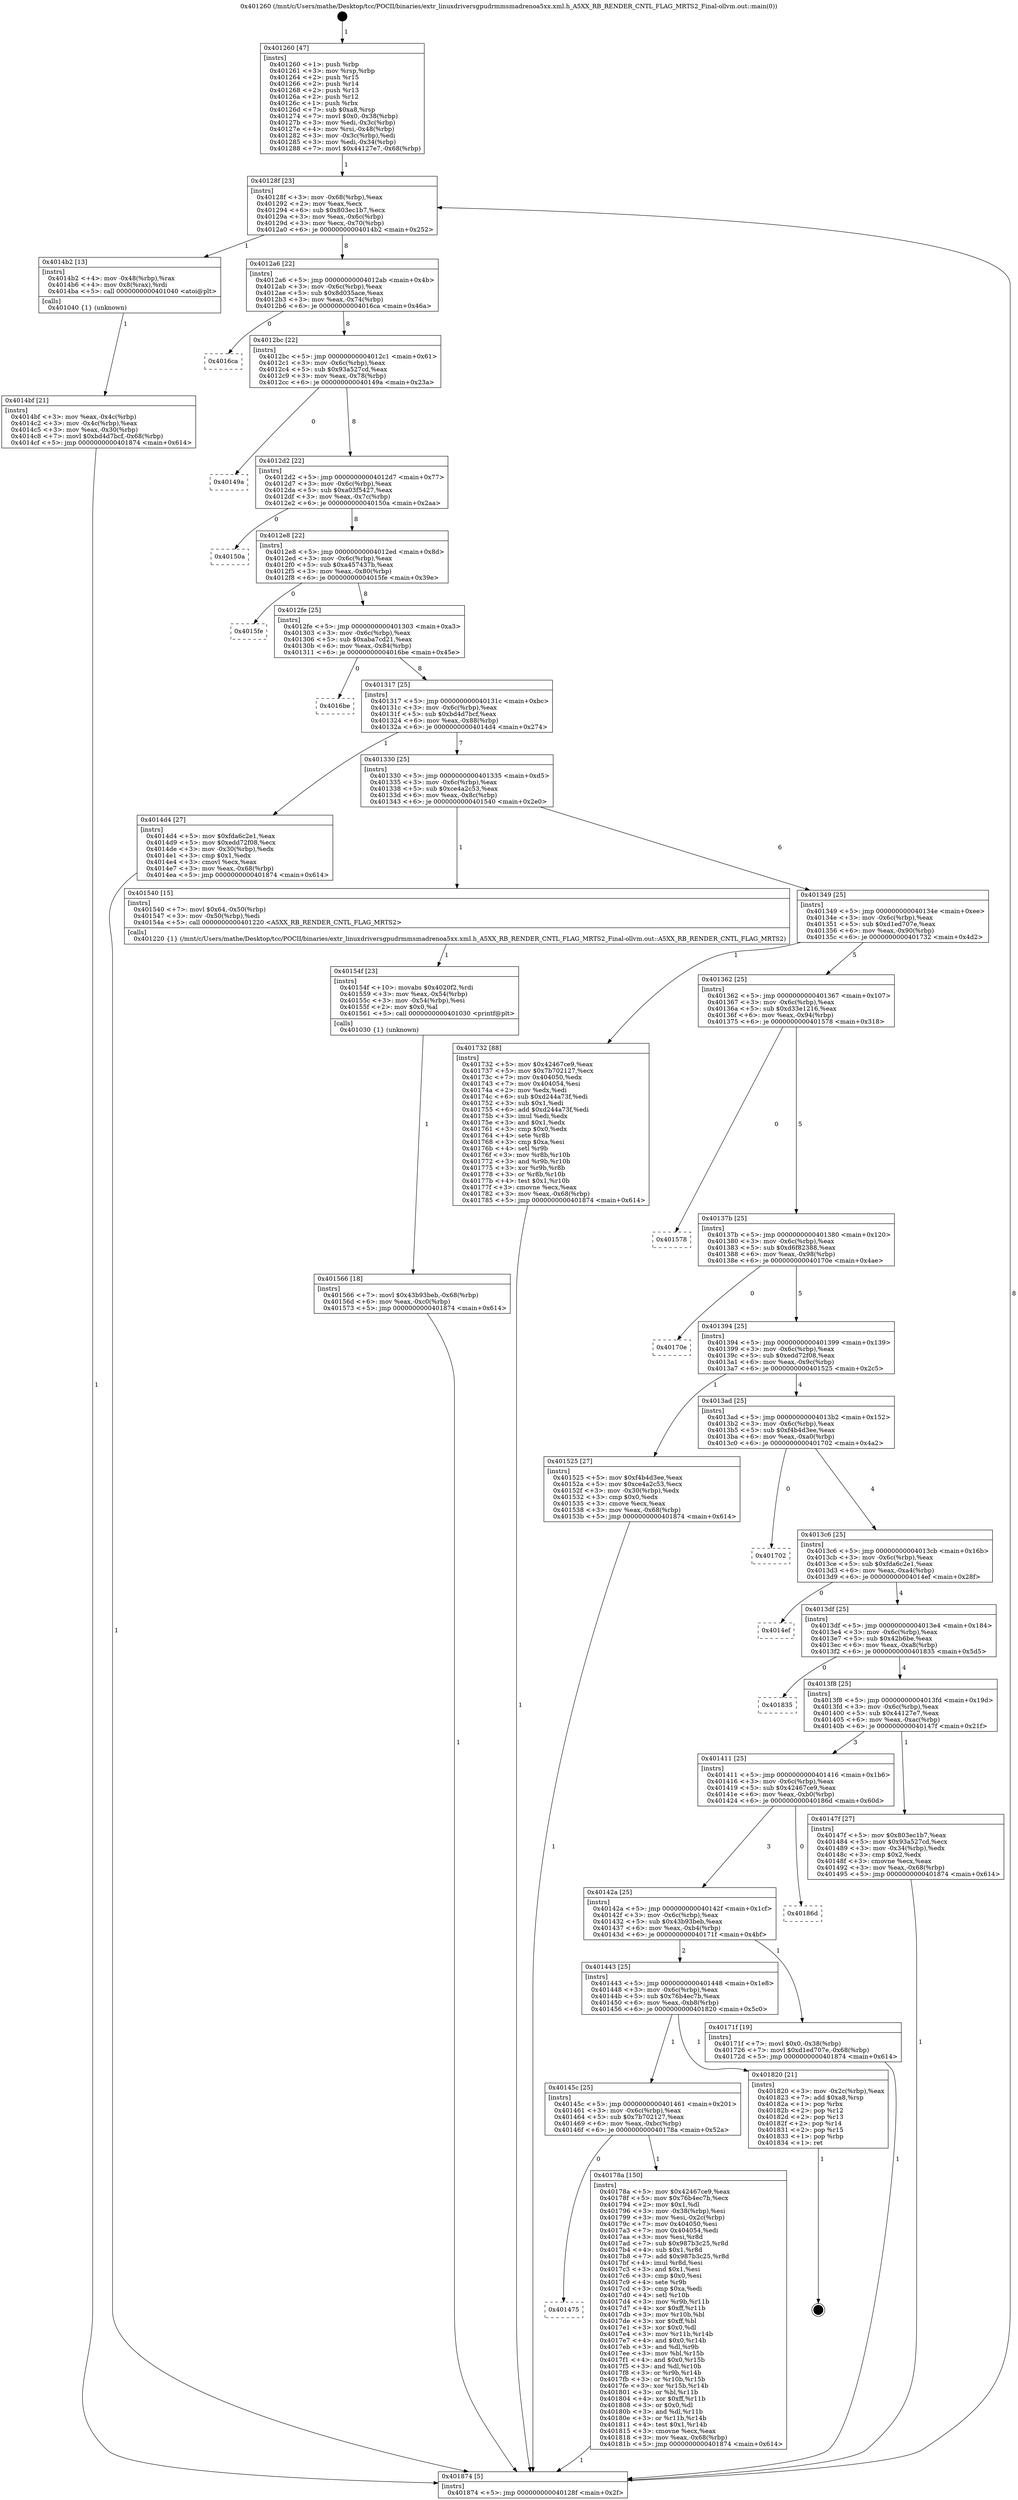 digraph "0x401260" {
  label = "0x401260 (/mnt/c/Users/mathe/Desktop/tcc/POCII/binaries/extr_linuxdriversgpudrmmsmadrenoa5xx.xml.h_A5XX_RB_RENDER_CNTL_FLAG_MRTS2_Final-ollvm.out::main(0))"
  labelloc = "t"
  node[shape=record]

  Entry [label="",width=0.3,height=0.3,shape=circle,fillcolor=black,style=filled]
  "0x40128f" [label="{
     0x40128f [23]\l
     | [instrs]\l
     &nbsp;&nbsp;0x40128f \<+3\>: mov -0x68(%rbp),%eax\l
     &nbsp;&nbsp;0x401292 \<+2\>: mov %eax,%ecx\l
     &nbsp;&nbsp;0x401294 \<+6\>: sub $0x803ec1b7,%ecx\l
     &nbsp;&nbsp;0x40129a \<+3\>: mov %eax,-0x6c(%rbp)\l
     &nbsp;&nbsp;0x40129d \<+3\>: mov %ecx,-0x70(%rbp)\l
     &nbsp;&nbsp;0x4012a0 \<+6\>: je 00000000004014b2 \<main+0x252\>\l
  }"]
  "0x4014b2" [label="{
     0x4014b2 [13]\l
     | [instrs]\l
     &nbsp;&nbsp;0x4014b2 \<+4\>: mov -0x48(%rbp),%rax\l
     &nbsp;&nbsp;0x4014b6 \<+4\>: mov 0x8(%rax),%rdi\l
     &nbsp;&nbsp;0x4014ba \<+5\>: call 0000000000401040 \<atoi@plt\>\l
     | [calls]\l
     &nbsp;&nbsp;0x401040 \{1\} (unknown)\l
  }"]
  "0x4012a6" [label="{
     0x4012a6 [22]\l
     | [instrs]\l
     &nbsp;&nbsp;0x4012a6 \<+5\>: jmp 00000000004012ab \<main+0x4b\>\l
     &nbsp;&nbsp;0x4012ab \<+3\>: mov -0x6c(%rbp),%eax\l
     &nbsp;&nbsp;0x4012ae \<+5\>: sub $0x8d035ace,%eax\l
     &nbsp;&nbsp;0x4012b3 \<+3\>: mov %eax,-0x74(%rbp)\l
     &nbsp;&nbsp;0x4012b6 \<+6\>: je 00000000004016ca \<main+0x46a\>\l
  }"]
  Exit [label="",width=0.3,height=0.3,shape=circle,fillcolor=black,style=filled,peripheries=2]
  "0x4016ca" [label="{
     0x4016ca\l
  }", style=dashed]
  "0x4012bc" [label="{
     0x4012bc [22]\l
     | [instrs]\l
     &nbsp;&nbsp;0x4012bc \<+5\>: jmp 00000000004012c1 \<main+0x61\>\l
     &nbsp;&nbsp;0x4012c1 \<+3\>: mov -0x6c(%rbp),%eax\l
     &nbsp;&nbsp;0x4012c4 \<+5\>: sub $0x93a527cd,%eax\l
     &nbsp;&nbsp;0x4012c9 \<+3\>: mov %eax,-0x78(%rbp)\l
     &nbsp;&nbsp;0x4012cc \<+6\>: je 000000000040149a \<main+0x23a\>\l
  }"]
  "0x401475" [label="{
     0x401475\l
  }", style=dashed]
  "0x40149a" [label="{
     0x40149a\l
  }", style=dashed]
  "0x4012d2" [label="{
     0x4012d2 [22]\l
     | [instrs]\l
     &nbsp;&nbsp;0x4012d2 \<+5\>: jmp 00000000004012d7 \<main+0x77\>\l
     &nbsp;&nbsp;0x4012d7 \<+3\>: mov -0x6c(%rbp),%eax\l
     &nbsp;&nbsp;0x4012da \<+5\>: sub $0xa03f5427,%eax\l
     &nbsp;&nbsp;0x4012df \<+3\>: mov %eax,-0x7c(%rbp)\l
     &nbsp;&nbsp;0x4012e2 \<+6\>: je 000000000040150a \<main+0x2aa\>\l
  }"]
  "0x40178a" [label="{
     0x40178a [150]\l
     | [instrs]\l
     &nbsp;&nbsp;0x40178a \<+5\>: mov $0x42467ce9,%eax\l
     &nbsp;&nbsp;0x40178f \<+5\>: mov $0x76b4ec7b,%ecx\l
     &nbsp;&nbsp;0x401794 \<+2\>: mov $0x1,%dl\l
     &nbsp;&nbsp;0x401796 \<+3\>: mov -0x38(%rbp),%esi\l
     &nbsp;&nbsp;0x401799 \<+3\>: mov %esi,-0x2c(%rbp)\l
     &nbsp;&nbsp;0x40179c \<+7\>: mov 0x404050,%esi\l
     &nbsp;&nbsp;0x4017a3 \<+7\>: mov 0x404054,%edi\l
     &nbsp;&nbsp;0x4017aa \<+3\>: mov %esi,%r8d\l
     &nbsp;&nbsp;0x4017ad \<+7\>: sub $0x987b3c25,%r8d\l
     &nbsp;&nbsp;0x4017b4 \<+4\>: sub $0x1,%r8d\l
     &nbsp;&nbsp;0x4017b8 \<+7\>: add $0x987b3c25,%r8d\l
     &nbsp;&nbsp;0x4017bf \<+4\>: imul %r8d,%esi\l
     &nbsp;&nbsp;0x4017c3 \<+3\>: and $0x1,%esi\l
     &nbsp;&nbsp;0x4017c6 \<+3\>: cmp $0x0,%esi\l
     &nbsp;&nbsp;0x4017c9 \<+4\>: sete %r9b\l
     &nbsp;&nbsp;0x4017cd \<+3\>: cmp $0xa,%edi\l
     &nbsp;&nbsp;0x4017d0 \<+4\>: setl %r10b\l
     &nbsp;&nbsp;0x4017d4 \<+3\>: mov %r9b,%r11b\l
     &nbsp;&nbsp;0x4017d7 \<+4\>: xor $0xff,%r11b\l
     &nbsp;&nbsp;0x4017db \<+3\>: mov %r10b,%bl\l
     &nbsp;&nbsp;0x4017de \<+3\>: xor $0xff,%bl\l
     &nbsp;&nbsp;0x4017e1 \<+3\>: xor $0x0,%dl\l
     &nbsp;&nbsp;0x4017e4 \<+3\>: mov %r11b,%r14b\l
     &nbsp;&nbsp;0x4017e7 \<+4\>: and $0x0,%r14b\l
     &nbsp;&nbsp;0x4017eb \<+3\>: and %dl,%r9b\l
     &nbsp;&nbsp;0x4017ee \<+3\>: mov %bl,%r15b\l
     &nbsp;&nbsp;0x4017f1 \<+4\>: and $0x0,%r15b\l
     &nbsp;&nbsp;0x4017f5 \<+3\>: and %dl,%r10b\l
     &nbsp;&nbsp;0x4017f8 \<+3\>: or %r9b,%r14b\l
     &nbsp;&nbsp;0x4017fb \<+3\>: or %r10b,%r15b\l
     &nbsp;&nbsp;0x4017fe \<+3\>: xor %r15b,%r14b\l
     &nbsp;&nbsp;0x401801 \<+3\>: or %bl,%r11b\l
     &nbsp;&nbsp;0x401804 \<+4\>: xor $0xff,%r11b\l
     &nbsp;&nbsp;0x401808 \<+3\>: or $0x0,%dl\l
     &nbsp;&nbsp;0x40180b \<+3\>: and %dl,%r11b\l
     &nbsp;&nbsp;0x40180e \<+3\>: or %r11b,%r14b\l
     &nbsp;&nbsp;0x401811 \<+4\>: test $0x1,%r14b\l
     &nbsp;&nbsp;0x401815 \<+3\>: cmovne %ecx,%eax\l
     &nbsp;&nbsp;0x401818 \<+3\>: mov %eax,-0x68(%rbp)\l
     &nbsp;&nbsp;0x40181b \<+5\>: jmp 0000000000401874 \<main+0x614\>\l
  }"]
  "0x40150a" [label="{
     0x40150a\l
  }", style=dashed]
  "0x4012e8" [label="{
     0x4012e8 [22]\l
     | [instrs]\l
     &nbsp;&nbsp;0x4012e8 \<+5\>: jmp 00000000004012ed \<main+0x8d\>\l
     &nbsp;&nbsp;0x4012ed \<+3\>: mov -0x6c(%rbp),%eax\l
     &nbsp;&nbsp;0x4012f0 \<+5\>: sub $0xa457437b,%eax\l
     &nbsp;&nbsp;0x4012f5 \<+3\>: mov %eax,-0x80(%rbp)\l
     &nbsp;&nbsp;0x4012f8 \<+6\>: je 00000000004015fe \<main+0x39e\>\l
  }"]
  "0x40145c" [label="{
     0x40145c [25]\l
     | [instrs]\l
     &nbsp;&nbsp;0x40145c \<+5\>: jmp 0000000000401461 \<main+0x201\>\l
     &nbsp;&nbsp;0x401461 \<+3\>: mov -0x6c(%rbp),%eax\l
     &nbsp;&nbsp;0x401464 \<+5\>: sub $0x7b702127,%eax\l
     &nbsp;&nbsp;0x401469 \<+6\>: mov %eax,-0xbc(%rbp)\l
     &nbsp;&nbsp;0x40146f \<+6\>: je 000000000040178a \<main+0x52a\>\l
  }"]
  "0x4015fe" [label="{
     0x4015fe\l
  }", style=dashed]
  "0x4012fe" [label="{
     0x4012fe [25]\l
     | [instrs]\l
     &nbsp;&nbsp;0x4012fe \<+5\>: jmp 0000000000401303 \<main+0xa3\>\l
     &nbsp;&nbsp;0x401303 \<+3\>: mov -0x6c(%rbp),%eax\l
     &nbsp;&nbsp;0x401306 \<+5\>: sub $0xaba7cd21,%eax\l
     &nbsp;&nbsp;0x40130b \<+6\>: mov %eax,-0x84(%rbp)\l
     &nbsp;&nbsp;0x401311 \<+6\>: je 00000000004016be \<main+0x45e\>\l
  }"]
  "0x401820" [label="{
     0x401820 [21]\l
     | [instrs]\l
     &nbsp;&nbsp;0x401820 \<+3\>: mov -0x2c(%rbp),%eax\l
     &nbsp;&nbsp;0x401823 \<+7\>: add $0xa8,%rsp\l
     &nbsp;&nbsp;0x40182a \<+1\>: pop %rbx\l
     &nbsp;&nbsp;0x40182b \<+2\>: pop %r12\l
     &nbsp;&nbsp;0x40182d \<+2\>: pop %r13\l
     &nbsp;&nbsp;0x40182f \<+2\>: pop %r14\l
     &nbsp;&nbsp;0x401831 \<+2\>: pop %r15\l
     &nbsp;&nbsp;0x401833 \<+1\>: pop %rbp\l
     &nbsp;&nbsp;0x401834 \<+1\>: ret\l
  }"]
  "0x4016be" [label="{
     0x4016be\l
  }", style=dashed]
  "0x401317" [label="{
     0x401317 [25]\l
     | [instrs]\l
     &nbsp;&nbsp;0x401317 \<+5\>: jmp 000000000040131c \<main+0xbc\>\l
     &nbsp;&nbsp;0x40131c \<+3\>: mov -0x6c(%rbp),%eax\l
     &nbsp;&nbsp;0x40131f \<+5\>: sub $0xbd4d7bcf,%eax\l
     &nbsp;&nbsp;0x401324 \<+6\>: mov %eax,-0x88(%rbp)\l
     &nbsp;&nbsp;0x40132a \<+6\>: je 00000000004014d4 \<main+0x274\>\l
  }"]
  "0x401443" [label="{
     0x401443 [25]\l
     | [instrs]\l
     &nbsp;&nbsp;0x401443 \<+5\>: jmp 0000000000401448 \<main+0x1e8\>\l
     &nbsp;&nbsp;0x401448 \<+3\>: mov -0x6c(%rbp),%eax\l
     &nbsp;&nbsp;0x40144b \<+5\>: sub $0x76b4ec7b,%eax\l
     &nbsp;&nbsp;0x401450 \<+6\>: mov %eax,-0xb8(%rbp)\l
     &nbsp;&nbsp;0x401456 \<+6\>: je 0000000000401820 \<main+0x5c0\>\l
  }"]
  "0x4014d4" [label="{
     0x4014d4 [27]\l
     | [instrs]\l
     &nbsp;&nbsp;0x4014d4 \<+5\>: mov $0xfda6c2e1,%eax\l
     &nbsp;&nbsp;0x4014d9 \<+5\>: mov $0xedd72f08,%ecx\l
     &nbsp;&nbsp;0x4014de \<+3\>: mov -0x30(%rbp),%edx\l
     &nbsp;&nbsp;0x4014e1 \<+3\>: cmp $0x1,%edx\l
     &nbsp;&nbsp;0x4014e4 \<+3\>: cmovl %ecx,%eax\l
     &nbsp;&nbsp;0x4014e7 \<+3\>: mov %eax,-0x68(%rbp)\l
     &nbsp;&nbsp;0x4014ea \<+5\>: jmp 0000000000401874 \<main+0x614\>\l
  }"]
  "0x401330" [label="{
     0x401330 [25]\l
     | [instrs]\l
     &nbsp;&nbsp;0x401330 \<+5\>: jmp 0000000000401335 \<main+0xd5\>\l
     &nbsp;&nbsp;0x401335 \<+3\>: mov -0x6c(%rbp),%eax\l
     &nbsp;&nbsp;0x401338 \<+5\>: sub $0xce4a2c53,%eax\l
     &nbsp;&nbsp;0x40133d \<+6\>: mov %eax,-0x8c(%rbp)\l
     &nbsp;&nbsp;0x401343 \<+6\>: je 0000000000401540 \<main+0x2e0\>\l
  }"]
  "0x40171f" [label="{
     0x40171f [19]\l
     | [instrs]\l
     &nbsp;&nbsp;0x40171f \<+7\>: movl $0x0,-0x38(%rbp)\l
     &nbsp;&nbsp;0x401726 \<+7\>: movl $0xd1ed707e,-0x68(%rbp)\l
     &nbsp;&nbsp;0x40172d \<+5\>: jmp 0000000000401874 \<main+0x614\>\l
  }"]
  "0x401540" [label="{
     0x401540 [15]\l
     | [instrs]\l
     &nbsp;&nbsp;0x401540 \<+7\>: movl $0x64,-0x50(%rbp)\l
     &nbsp;&nbsp;0x401547 \<+3\>: mov -0x50(%rbp),%edi\l
     &nbsp;&nbsp;0x40154a \<+5\>: call 0000000000401220 \<A5XX_RB_RENDER_CNTL_FLAG_MRTS2\>\l
     | [calls]\l
     &nbsp;&nbsp;0x401220 \{1\} (/mnt/c/Users/mathe/Desktop/tcc/POCII/binaries/extr_linuxdriversgpudrmmsmadrenoa5xx.xml.h_A5XX_RB_RENDER_CNTL_FLAG_MRTS2_Final-ollvm.out::A5XX_RB_RENDER_CNTL_FLAG_MRTS2)\l
  }"]
  "0x401349" [label="{
     0x401349 [25]\l
     | [instrs]\l
     &nbsp;&nbsp;0x401349 \<+5\>: jmp 000000000040134e \<main+0xee\>\l
     &nbsp;&nbsp;0x40134e \<+3\>: mov -0x6c(%rbp),%eax\l
     &nbsp;&nbsp;0x401351 \<+5\>: sub $0xd1ed707e,%eax\l
     &nbsp;&nbsp;0x401356 \<+6\>: mov %eax,-0x90(%rbp)\l
     &nbsp;&nbsp;0x40135c \<+6\>: je 0000000000401732 \<main+0x4d2\>\l
  }"]
  "0x40142a" [label="{
     0x40142a [25]\l
     | [instrs]\l
     &nbsp;&nbsp;0x40142a \<+5\>: jmp 000000000040142f \<main+0x1cf\>\l
     &nbsp;&nbsp;0x40142f \<+3\>: mov -0x6c(%rbp),%eax\l
     &nbsp;&nbsp;0x401432 \<+5\>: sub $0x43b93beb,%eax\l
     &nbsp;&nbsp;0x401437 \<+6\>: mov %eax,-0xb4(%rbp)\l
     &nbsp;&nbsp;0x40143d \<+6\>: je 000000000040171f \<main+0x4bf\>\l
  }"]
  "0x401732" [label="{
     0x401732 [88]\l
     | [instrs]\l
     &nbsp;&nbsp;0x401732 \<+5\>: mov $0x42467ce9,%eax\l
     &nbsp;&nbsp;0x401737 \<+5\>: mov $0x7b702127,%ecx\l
     &nbsp;&nbsp;0x40173c \<+7\>: mov 0x404050,%edx\l
     &nbsp;&nbsp;0x401743 \<+7\>: mov 0x404054,%esi\l
     &nbsp;&nbsp;0x40174a \<+2\>: mov %edx,%edi\l
     &nbsp;&nbsp;0x40174c \<+6\>: sub $0xd244a73f,%edi\l
     &nbsp;&nbsp;0x401752 \<+3\>: sub $0x1,%edi\l
     &nbsp;&nbsp;0x401755 \<+6\>: add $0xd244a73f,%edi\l
     &nbsp;&nbsp;0x40175b \<+3\>: imul %edi,%edx\l
     &nbsp;&nbsp;0x40175e \<+3\>: and $0x1,%edx\l
     &nbsp;&nbsp;0x401761 \<+3\>: cmp $0x0,%edx\l
     &nbsp;&nbsp;0x401764 \<+4\>: sete %r8b\l
     &nbsp;&nbsp;0x401768 \<+3\>: cmp $0xa,%esi\l
     &nbsp;&nbsp;0x40176b \<+4\>: setl %r9b\l
     &nbsp;&nbsp;0x40176f \<+3\>: mov %r8b,%r10b\l
     &nbsp;&nbsp;0x401772 \<+3\>: and %r9b,%r10b\l
     &nbsp;&nbsp;0x401775 \<+3\>: xor %r9b,%r8b\l
     &nbsp;&nbsp;0x401778 \<+3\>: or %r8b,%r10b\l
     &nbsp;&nbsp;0x40177b \<+4\>: test $0x1,%r10b\l
     &nbsp;&nbsp;0x40177f \<+3\>: cmovne %ecx,%eax\l
     &nbsp;&nbsp;0x401782 \<+3\>: mov %eax,-0x68(%rbp)\l
     &nbsp;&nbsp;0x401785 \<+5\>: jmp 0000000000401874 \<main+0x614\>\l
  }"]
  "0x401362" [label="{
     0x401362 [25]\l
     | [instrs]\l
     &nbsp;&nbsp;0x401362 \<+5\>: jmp 0000000000401367 \<main+0x107\>\l
     &nbsp;&nbsp;0x401367 \<+3\>: mov -0x6c(%rbp),%eax\l
     &nbsp;&nbsp;0x40136a \<+5\>: sub $0xd33e1216,%eax\l
     &nbsp;&nbsp;0x40136f \<+6\>: mov %eax,-0x94(%rbp)\l
     &nbsp;&nbsp;0x401375 \<+6\>: je 0000000000401578 \<main+0x318\>\l
  }"]
  "0x40186d" [label="{
     0x40186d\l
  }", style=dashed]
  "0x401578" [label="{
     0x401578\l
  }", style=dashed]
  "0x40137b" [label="{
     0x40137b [25]\l
     | [instrs]\l
     &nbsp;&nbsp;0x40137b \<+5\>: jmp 0000000000401380 \<main+0x120\>\l
     &nbsp;&nbsp;0x401380 \<+3\>: mov -0x6c(%rbp),%eax\l
     &nbsp;&nbsp;0x401383 \<+5\>: sub $0xd6f82388,%eax\l
     &nbsp;&nbsp;0x401388 \<+6\>: mov %eax,-0x98(%rbp)\l
     &nbsp;&nbsp;0x40138e \<+6\>: je 000000000040170e \<main+0x4ae\>\l
  }"]
  "0x401566" [label="{
     0x401566 [18]\l
     | [instrs]\l
     &nbsp;&nbsp;0x401566 \<+7\>: movl $0x43b93beb,-0x68(%rbp)\l
     &nbsp;&nbsp;0x40156d \<+6\>: mov %eax,-0xc0(%rbp)\l
     &nbsp;&nbsp;0x401573 \<+5\>: jmp 0000000000401874 \<main+0x614\>\l
  }"]
  "0x40170e" [label="{
     0x40170e\l
  }", style=dashed]
  "0x401394" [label="{
     0x401394 [25]\l
     | [instrs]\l
     &nbsp;&nbsp;0x401394 \<+5\>: jmp 0000000000401399 \<main+0x139\>\l
     &nbsp;&nbsp;0x401399 \<+3\>: mov -0x6c(%rbp),%eax\l
     &nbsp;&nbsp;0x40139c \<+5\>: sub $0xedd72f08,%eax\l
     &nbsp;&nbsp;0x4013a1 \<+6\>: mov %eax,-0x9c(%rbp)\l
     &nbsp;&nbsp;0x4013a7 \<+6\>: je 0000000000401525 \<main+0x2c5\>\l
  }"]
  "0x40154f" [label="{
     0x40154f [23]\l
     | [instrs]\l
     &nbsp;&nbsp;0x40154f \<+10\>: movabs $0x4020f2,%rdi\l
     &nbsp;&nbsp;0x401559 \<+3\>: mov %eax,-0x54(%rbp)\l
     &nbsp;&nbsp;0x40155c \<+3\>: mov -0x54(%rbp),%esi\l
     &nbsp;&nbsp;0x40155f \<+2\>: mov $0x0,%al\l
     &nbsp;&nbsp;0x401561 \<+5\>: call 0000000000401030 \<printf@plt\>\l
     | [calls]\l
     &nbsp;&nbsp;0x401030 \{1\} (unknown)\l
  }"]
  "0x401525" [label="{
     0x401525 [27]\l
     | [instrs]\l
     &nbsp;&nbsp;0x401525 \<+5\>: mov $0xf4b4d3ee,%eax\l
     &nbsp;&nbsp;0x40152a \<+5\>: mov $0xce4a2c53,%ecx\l
     &nbsp;&nbsp;0x40152f \<+3\>: mov -0x30(%rbp),%edx\l
     &nbsp;&nbsp;0x401532 \<+3\>: cmp $0x0,%edx\l
     &nbsp;&nbsp;0x401535 \<+3\>: cmove %ecx,%eax\l
     &nbsp;&nbsp;0x401538 \<+3\>: mov %eax,-0x68(%rbp)\l
     &nbsp;&nbsp;0x40153b \<+5\>: jmp 0000000000401874 \<main+0x614\>\l
  }"]
  "0x4013ad" [label="{
     0x4013ad [25]\l
     | [instrs]\l
     &nbsp;&nbsp;0x4013ad \<+5\>: jmp 00000000004013b2 \<main+0x152\>\l
     &nbsp;&nbsp;0x4013b2 \<+3\>: mov -0x6c(%rbp),%eax\l
     &nbsp;&nbsp;0x4013b5 \<+5\>: sub $0xf4b4d3ee,%eax\l
     &nbsp;&nbsp;0x4013ba \<+6\>: mov %eax,-0xa0(%rbp)\l
     &nbsp;&nbsp;0x4013c0 \<+6\>: je 0000000000401702 \<main+0x4a2\>\l
  }"]
  "0x4014bf" [label="{
     0x4014bf [21]\l
     | [instrs]\l
     &nbsp;&nbsp;0x4014bf \<+3\>: mov %eax,-0x4c(%rbp)\l
     &nbsp;&nbsp;0x4014c2 \<+3\>: mov -0x4c(%rbp),%eax\l
     &nbsp;&nbsp;0x4014c5 \<+3\>: mov %eax,-0x30(%rbp)\l
     &nbsp;&nbsp;0x4014c8 \<+7\>: movl $0xbd4d7bcf,-0x68(%rbp)\l
     &nbsp;&nbsp;0x4014cf \<+5\>: jmp 0000000000401874 \<main+0x614\>\l
  }"]
  "0x401702" [label="{
     0x401702\l
  }", style=dashed]
  "0x4013c6" [label="{
     0x4013c6 [25]\l
     | [instrs]\l
     &nbsp;&nbsp;0x4013c6 \<+5\>: jmp 00000000004013cb \<main+0x16b\>\l
     &nbsp;&nbsp;0x4013cb \<+3\>: mov -0x6c(%rbp),%eax\l
     &nbsp;&nbsp;0x4013ce \<+5\>: sub $0xfda6c2e1,%eax\l
     &nbsp;&nbsp;0x4013d3 \<+6\>: mov %eax,-0xa4(%rbp)\l
     &nbsp;&nbsp;0x4013d9 \<+6\>: je 00000000004014ef \<main+0x28f\>\l
  }"]
  "0x401260" [label="{
     0x401260 [47]\l
     | [instrs]\l
     &nbsp;&nbsp;0x401260 \<+1\>: push %rbp\l
     &nbsp;&nbsp;0x401261 \<+3\>: mov %rsp,%rbp\l
     &nbsp;&nbsp;0x401264 \<+2\>: push %r15\l
     &nbsp;&nbsp;0x401266 \<+2\>: push %r14\l
     &nbsp;&nbsp;0x401268 \<+2\>: push %r13\l
     &nbsp;&nbsp;0x40126a \<+2\>: push %r12\l
     &nbsp;&nbsp;0x40126c \<+1\>: push %rbx\l
     &nbsp;&nbsp;0x40126d \<+7\>: sub $0xa8,%rsp\l
     &nbsp;&nbsp;0x401274 \<+7\>: movl $0x0,-0x38(%rbp)\l
     &nbsp;&nbsp;0x40127b \<+3\>: mov %edi,-0x3c(%rbp)\l
     &nbsp;&nbsp;0x40127e \<+4\>: mov %rsi,-0x48(%rbp)\l
     &nbsp;&nbsp;0x401282 \<+3\>: mov -0x3c(%rbp),%edi\l
     &nbsp;&nbsp;0x401285 \<+3\>: mov %edi,-0x34(%rbp)\l
     &nbsp;&nbsp;0x401288 \<+7\>: movl $0x44127e7,-0x68(%rbp)\l
  }"]
  "0x4014ef" [label="{
     0x4014ef\l
  }", style=dashed]
  "0x4013df" [label="{
     0x4013df [25]\l
     | [instrs]\l
     &nbsp;&nbsp;0x4013df \<+5\>: jmp 00000000004013e4 \<main+0x184\>\l
     &nbsp;&nbsp;0x4013e4 \<+3\>: mov -0x6c(%rbp),%eax\l
     &nbsp;&nbsp;0x4013e7 \<+5\>: sub $0x42b6be,%eax\l
     &nbsp;&nbsp;0x4013ec \<+6\>: mov %eax,-0xa8(%rbp)\l
     &nbsp;&nbsp;0x4013f2 \<+6\>: je 0000000000401835 \<main+0x5d5\>\l
  }"]
  "0x401874" [label="{
     0x401874 [5]\l
     | [instrs]\l
     &nbsp;&nbsp;0x401874 \<+5\>: jmp 000000000040128f \<main+0x2f\>\l
  }"]
  "0x401835" [label="{
     0x401835\l
  }", style=dashed]
  "0x4013f8" [label="{
     0x4013f8 [25]\l
     | [instrs]\l
     &nbsp;&nbsp;0x4013f8 \<+5\>: jmp 00000000004013fd \<main+0x19d\>\l
     &nbsp;&nbsp;0x4013fd \<+3\>: mov -0x6c(%rbp),%eax\l
     &nbsp;&nbsp;0x401400 \<+5\>: sub $0x44127e7,%eax\l
     &nbsp;&nbsp;0x401405 \<+6\>: mov %eax,-0xac(%rbp)\l
     &nbsp;&nbsp;0x40140b \<+6\>: je 000000000040147f \<main+0x21f\>\l
  }"]
  "0x401411" [label="{
     0x401411 [25]\l
     | [instrs]\l
     &nbsp;&nbsp;0x401411 \<+5\>: jmp 0000000000401416 \<main+0x1b6\>\l
     &nbsp;&nbsp;0x401416 \<+3\>: mov -0x6c(%rbp),%eax\l
     &nbsp;&nbsp;0x401419 \<+5\>: sub $0x42467ce9,%eax\l
     &nbsp;&nbsp;0x40141e \<+6\>: mov %eax,-0xb0(%rbp)\l
     &nbsp;&nbsp;0x401424 \<+6\>: je 000000000040186d \<main+0x60d\>\l
  }"]
  "0x40147f" [label="{
     0x40147f [27]\l
     | [instrs]\l
     &nbsp;&nbsp;0x40147f \<+5\>: mov $0x803ec1b7,%eax\l
     &nbsp;&nbsp;0x401484 \<+5\>: mov $0x93a527cd,%ecx\l
     &nbsp;&nbsp;0x401489 \<+3\>: mov -0x34(%rbp),%edx\l
     &nbsp;&nbsp;0x40148c \<+3\>: cmp $0x2,%edx\l
     &nbsp;&nbsp;0x40148f \<+3\>: cmovne %ecx,%eax\l
     &nbsp;&nbsp;0x401492 \<+3\>: mov %eax,-0x68(%rbp)\l
     &nbsp;&nbsp;0x401495 \<+5\>: jmp 0000000000401874 \<main+0x614\>\l
  }"]
  Entry -> "0x401260" [label=" 1"]
  "0x40128f" -> "0x4014b2" [label=" 1"]
  "0x40128f" -> "0x4012a6" [label=" 8"]
  "0x401820" -> Exit [label=" 1"]
  "0x4012a6" -> "0x4016ca" [label=" 0"]
  "0x4012a6" -> "0x4012bc" [label=" 8"]
  "0x40178a" -> "0x401874" [label=" 1"]
  "0x4012bc" -> "0x40149a" [label=" 0"]
  "0x4012bc" -> "0x4012d2" [label=" 8"]
  "0x40145c" -> "0x401475" [label=" 0"]
  "0x4012d2" -> "0x40150a" [label=" 0"]
  "0x4012d2" -> "0x4012e8" [label=" 8"]
  "0x40145c" -> "0x40178a" [label=" 1"]
  "0x4012e8" -> "0x4015fe" [label=" 0"]
  "0x4012e8" -> "0x4012fe" [label=" 8"]
  "0x401443" -> "0x40145c" [label=" 1"]
  "0x4012fe" -> "0x4016be" [label=" 0"]
  "0x4012fe" -> "0x401317" [label=" 8"]
  "0x401443" -> "0x401820" [label=" 1"]
  "0x401317" -> "0x4014d4" [label=" 1"]
  "0x401317" -> "0x401330" [label=" 7"]
  "0x401732" -> "0x401874" [label=" 1"]
  "0x401330" -> "0x401540" [label=" 1"]
  "0x401330" -> "0x401349" [label=" 6"]
  "0x40171f" -> "0x401874" [label=" 1"]
  "0x401349" -> "0x401732" [label=" 1"]
  "0x401349" -> "0x401362" [label=" 5"]
  "0x40142a" -> "0x40171f" [label=" 1"]
  "0x401362" -> "0x401578" [label=" 0"]
  "0x401362" -> "0x40137b" [label=" 5"]
  "0x40142a" -> "0x401443" [label=" 2"]
  "0x40137b" -> "0x40170e" [label=" 0"]
  "0x40137b" -> "0x401394" [label=" 5"]
  "0x401411" -> "0x40186d" [label=" 0"]
  "0x401394" -> "0x401525" [label=" 1"]
  "0x401394" -> "0x4013ad" [label=" 4"]
  "0x401411" -> "0x40142a" [label=" 3"]
  "0x4013ad" -> "0x401702" [label=" 0"]
  "0x4013ad" -> "0x4013c6" [label=" 4"]
  "0x401566" -> "0x401874" [label=" 1"]
  "0x4013c6" -> "0x4014ef" [label=" 0"]
  "0x4013c6" -> "0x4013df" [label=" 4"]
  "0x40154f" -> "0x401566" [label=" 1"]
  "0x4013df" -> "0x401835" [label=" 0"]
  "0x4013df" -> "0x4013f8" [label=" 4"]
  "0x401540" -> "0x40154f" [label=" 1"]
  "0x4013f8" -> "0x40147f" [label=" 1"]
  "0x4013f8" -> "0x401411" [label=" 3"]
  "0x40147f" -> "0x401874" [label=" 1"]
  "0x401260" -> "0x40128f" [label=" 1"]
  "0x401874" -> "0x40128f" [label=" 8"]
  "0x4014b2" -> "0x4014bf" [label=" 1"]
  "0x4014bf" -> "0x401874" [label=" 1"]
  "0x4014d4" -> "0x401874" [label=" 1"]
  "0x401525" -> "0x401874" [label=" 1"]
}
